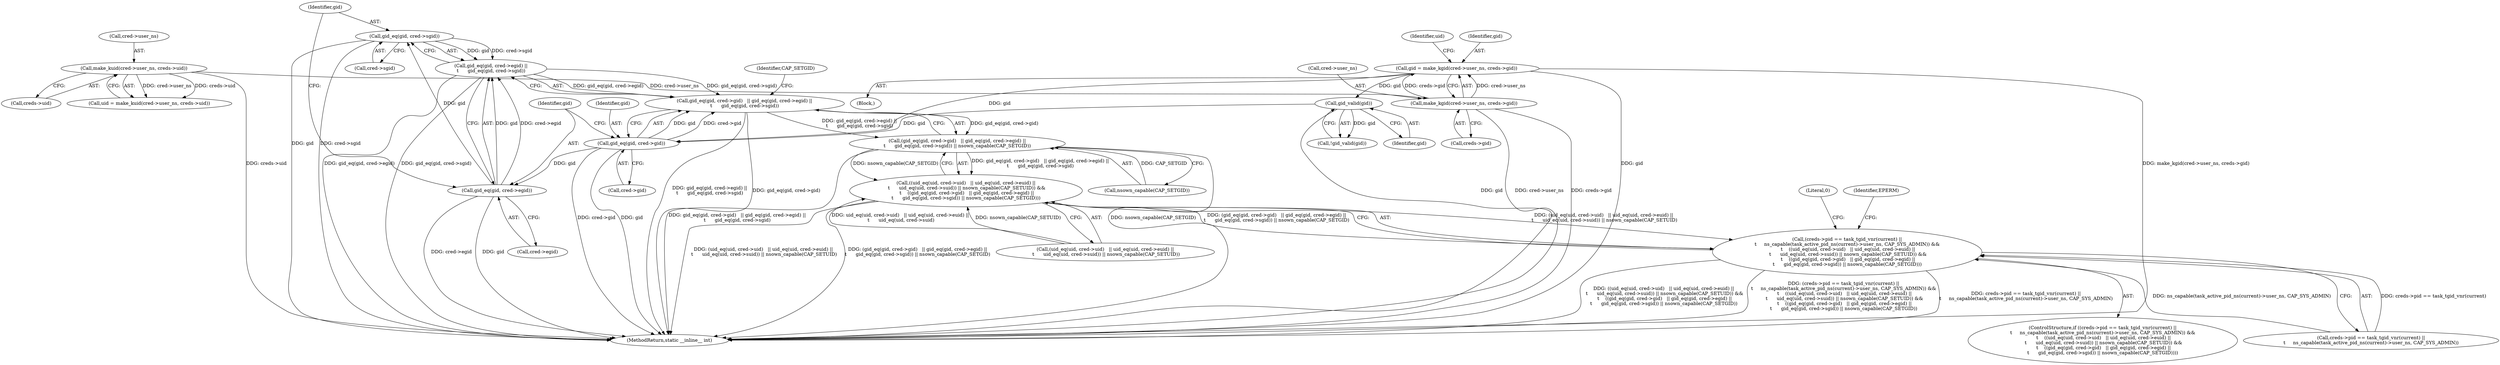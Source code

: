 digraph "0_linux_d661684cf6820331feae71146c35da83d794467e@pointer" {
"1000187" [label="(Call,gid_eq(gid, cred->sgid))"];
"1000182" [label="(Call,gid_eq(gid, cred->egid))"];
"1000176" [label="(Call,gid_eq(gid, cred->gid))"];
"1000133" [label="(Call,gid_valid(gid))"];
"1000118" [label="(Call,gid = make_kgid(cred->user_ns, creds->gid))"];
"1000120" [label="(Call,make_kgid(cred->user_ns, creds->gid))"];
"1000110" [label="(Call,make_kuid(cred->user_ns, creds->uid))"];
"1000181" [label="(Call,gid_eq(gid, cred->egid) ||\n\t      gid_eq(gid, cred->sgid))"];
"1000175" [label="(Call,gid_eq(gid, cred->gid)   || gid_eq(gid, cred->egid) ||\n\t      gid_eq(gid, cred->sgid))"];
"1000174" [label="(Call,(gid_eq(gid, cred->gid)   || gid_eq(gid, cred->egid) ||\n\t      gid_eq(gid, cred->sgid)) || nsown_capable(CAP_SETGID))"];
"1000153" [label="(Call,((uid_eq(uid, cred->uid)   || uid_eq(uid, cred->euid) ||\n \t      uid_eq(uid, cred->suid)) || nsown_capable(CAP_SETUID)) &&\n \t    ((gid_eq(gid, cred->gid)   || gid_eq(gid, cred->egid) ||\n\t      gid_eq(gid, cred->sgid)) || nsown_capable(CAP_SETGID)))"];
"1000139" [label="(Call,(creds->pid == task_tgid_vnr(current) ||\n\t     ns_capable(task_active_pid_ns(current)->user_ns, CAP_SYS_ADMIN)) &&\n \t    ((uid_eq(uid, cred->uid)   || uid_eq(uid, cred->euid) ||\n \t      uid_eq(uid, cred->suid)) || nsown_capable(CAP_SETUID)) &&\n \t    ((gid_eq(gid, cred->gid)   || gid_eq(gid, cred->egid) ||\n\t      gid_eq(gid, cred->sgid)) || nsown_capable(CAP_SETGID)))"];
"1000133" [label="(Call,gid_valid(gid))"];
"1000140" [label="(Call,creds->pid == task_tgid_vnr(current) ||\n\t     ns_capable(task_active_pid_ns(current)->user_ns, CAP_SYS_ADMIN))"];
"1000177" [label="(Identifier,gid)"];
"1000110" [label="(Call,make_kuid(cred->user_ns, creds->uid))"];
"1000154" [label="(Call,(uid_eq(uid, cred->uid)   || uid_eq(uid, cred->euid) ||\n \t      uid_eq(uid, cred->suid)) || nsown_capable(CAP_SETUID))"];
"1000181" [label="(Call,gid_eq(gid, cred->egid) ||\n\t      gid_eq(gid, cred->sgid))"];
"1000102" [label="(Block,)"];
"1000139" [label="(Call,(creds->pid == task_tgid_vnr(current) ||\n\t     ns_capable(task_active_pid_ns(current)->user_ns, CAP_SYS_ADMIN)) &&\n \t    ((uid_eq(uid, cred->uid)   || uid_eq(uid, cred->euid) ||\n \t      uid_eq(uid, cred->suid)) || nsown_capable(CAP_SETUID)) &&\n \t    ((gid_eq(gid, cred->gid)   || gid_eq(gid, cred->egid) ||\n\t      gid_eq(gid, cred->sgid)) || nsown_capable(CAP_SETGID)))"];
"1000187" [label="(Call,gid_eq(gid, cred->sgid))"];
"1000192" [label="(Call,nsown_capable(CAP_SETGID))"];
"1000189" [label="(Call,cred->sgid)"];
"1000138" [label="(ControlStructure,if ((creds->pid == task_tgid_vnr(current) ||\n\t     ns_capable(task_active_pid_ns(current)->user_ns, CAP_SYS_ADMIN)) &&\n \t    ((uid_eq(uid, cred->uid)   || uid_eq(uid, cred->euid) ||\n \t      uid_eq(uid, cred->suid)) || nsown_capable(CAP_SETUID)) &&\n \t    ((gid_eq(gid, cred->gid)   || gid_eq(gid, cred->egid) ||\n\t      gid_eq(gid, cred->sgid)) || nsown_capable(CAP_SETGID))))"];
"1000119" [label="(Identifier,gid)"];
"1000174" [label="(Call,(gid_eq(gid, cred->gid)   || gid_eq(gid, cred->egid) ||\n\t      gid_eq(gid, cred->sgid)) || nsown_capable(CAP_SETGID))"];
"1000121" [label="(Call,cred->user_ns)"];
"1000188" [label="(Identifier,gid)"];
"1000183" [label="(Identifier,gid)"];
"1000114" [label="(Call,creds->uid)"];
"1000153" [label="(Call,((uid_eq(uid, cred->uid)   || uid_eq(uid, cred->euid) ||\n \t      uid_eq(uid, cred->suid)) || nsown_capable(CAP_SETUID)) &&\n \t    ((gid_eq(gid, cred->gid)   || gid_eq(gid, cred->egid) ||\n\t      gid_eq(gid, cred->sgid)) || nsown_capable(CAP_SETGID)))"];
"1000132" [label="(Call,!gid_valid(gid))"];
"1000124" [label="(Call,creds->gid)"];
"1000118" [label="(Call,gid = make_kgid(cred->user_ns, creds->gid))"];
"1000176" [label="(Call,gid_eq(gid, cred->gid))"];
"1000175" [label="(Call,gid_eq(gid, cred->gid)   || gid_eq(gid, cred->egid) ||\n\t      gid_eq(gid, cred->sgid))"];
"1000196" [label="(Literal,0)"];
"1000199" [label="(Identifier,EPERM)"];
"1000182" [label="(Call,gid_eq(gid, cred->egid))"];
"1000131" [label="(Identifier,uid)"];
"1000200" [label="(MethodReturn,static __inline__ int)"];
"1000178" [label="(Call,cred->gid)"];
"1000111" [label="(Call,cred->user_ns)"];
"1000120" [label="(Call,make_kgid(cred->user_ns, creds->gid))"];
"1000108" [label="(Call,uid = make_kuid(cred->user_ns, creds->uid))"];
"1000134" [label="(Identifier,gid)"];
"1000193" [label="(Identifier,CAP_SETGID)"];
"1000184" [label="(Call,cred->egid)"];
"1000187" -> "1000181"  [label="AST: "];
"1000187" -> "1000189"  [label="CFG: "];
"1000188" -> "1000187"  [label="AST: "];
"1000189" -> "1000187"  [label="AST: "];
"1000181" -> "1000187"  [label="CFG: "];
"1000187" -> "1000200"  [label="DDG: gid"];
"1000187" -> "1000200"  [label="DDG: cred->sgid"];
"1000187" -> "1000181"  [label="DDG: gid"];
"1000187" -> "1000181"  [label="DDG: cred->sgid"];
"1000182" -> "1000187"  [label="DDG: gid"];
"1000182" -> "1000181"  [label="AST: "];
"1000182" -> "1000184"  [label="CFG: "];
"1000183" -> "1000182"  [label="AST: "];
"1000184" -> "1000182"  [label="AST: "];
"1000188" -> "1000182"  [label="CFG: "];
"1000181" -> "1000182"  [label="CFG: "];
"1000182" -> "1000200"  [label="DDG: cred->egid"];
"1000182" -> "1000200"  [label="DDG: gid"];
"1000182" -> "1000181"  [label="DDG: gid"];
"1000182" -> "1000181"  [label="DDG: cred->egid"];
"1000176" -> "1000182"  [label="DDG: gid"];
"1000176" -> "1000175"  [label="AST: "];
"1000176" -> "1000178"  [label="CFG: "];
"1000177" -> "1000176"  [label="AST: "];
"1000178" -> "1000176"  [label="AST: "];
"1000183" -> "1000176"  [label="CFG: "];
"1000175" -> "1000176"  [label="CFG: "];
"1000176" -> "1000200"  [label="DDG: cred->gid"];
"1000176" -> "1000200"  [label="DDG: gid"];
"1000176" -> "1000175"  [label="DDG: gid"];
"1000176" -> "1000175"  [label="DDG: cred->gid"];
"1000133" -> "1000176"  [label="DDG: gid"];
"1000118" -> "1000176"  [label="DDG: gid"];
"1000133" -> "1000132"  [label="AST: "];
"1000133" -> "1000134"  [label="CFG: "];
"1000134" -> "1000133"  [label="AST: "];
"1000132" -> "1000133"  [label="CFG: "];
"1000133" -> "1000200"  [label="DDG: gid"];
"1000133" -> "1000132"  [label="DDG: gid"];
"1000118" -> "1000133"  [label="DDG: gid"];
"1000118" -> "1000102"  [label="AST: "];
"1000118" -> "1000120"  [label="CFG: "];
"1000119" -> "1000118"  [label="AST: "];
"1000120" -> "1000118"  [label="AST: "];
"1000131" -> "1000118"  [label="CFG: "];
"1000118" -> "1000200"  [label="DDG: gid"];
"1000118" -> "1000200"  [label="DDG: make_kgid(cred->user_ns, creds->gid)"];
"1000120" -> "1000118"  [label="DDG: cred->user_ns"];
"1000120" -> "1000118"  [label="DDG: creds->gid"];
"1000120" -> "1000124"  [label="CFG: "];
"1000121" -> "1000120"  [label="AST: "];
"1000124" -> "1000120"  [label="AST: "];
"1000120" -> "1000200"  [label="DDG: cred->user_ns"];
"1000120" -> "1000200"  [label="DDG: creds->gid"];
"1000110" -> "1000120"  [label="DDG: cred->user_ns"];
"1000110" -> "1000108"  [label="AST: "];
"1000110" -> "1000114"  [label="CFG: "];
"1000111" -> "1000110"  [label="AST: "];
"1000114" -> "1000110"  [label="AST: "];
"1000108" -> "1000110"  [label="CFG: "];
"1000110" -> "1000200"  [label="DDG: creds->uid"];
"1000110" -> "1000108"  [label="DDG: cred->user_ns"];
"1000110" -> "1000108"  [label="DDG: creds->uid"];
"1000181" -> "1000175"  [label="AST: "];
"1000175" -> "1000181"  [label="CFG: "];
"1000181" -> "1000200"  [label="DDG: gid_eq(gid, cred->egid)"];
"1000181" -> "1000200"  [label="DDG: gid_eq(gid, cred->sgid)"];
"1000181" -> "1000175"  [label="DDG: gid_eq(gid, cred->egid)"];
"1000181" -> "1000175"  [label="DDG: gid_eq(gid, cred->sgid)"];
"1000175" -> "1000174"  [label="AST: "];
"1000193" -> "1000175"  [label="CFG: "];
"1000174" -> "1000175"  [label="CFG: "];
"1000175" -> "1000200"  [label="DDG: gid_eq(gid, cred->egid) ||\n\t      gid_eq(gid, cred->sgid)"];
"1000175" -> "1000200"  [label="DDG: gid_eq(gid, cred->gid)"];
"1000175" -> "1000174"  [label="DDG: gid_eq(gid, cred->gid)"];
"1000175" -> "1000174"  [label="DDG: gid_eq(gid, cred->egid) ||\n\t      gid_eq(gid, cred->sgid)"];
"1000174" -> "1000153"  [label="AST: "];
"1000174" -> "1000192"  [label="CFG: "];
"1000192" -> "1000174"  [label="AST: "];
"1000153" -> "1000174"  [label="CFG: "];
"1000174" -> "1000200"  [label="DDG: nsown_capable(CAP_SETGID)"];
"1000174" -> "1000200"  [label="DDG: gid_eq(gid, cred->gid)   || gid_eq(gid, cred->egid) ||\n\t      gid_eq(gid, cred->sgid)"];
"1000174" -> "1000153"  [label="DDG: gid_eq(gid, cred->gid)   || gid_eq(gid, cred->egid) ||\n\t      gid_eq(gid, cred->sgid)"];
"1000174" -> "1000153"  [label="DDG: nsown_capable(CAP_SETGID)"];
"1000192" -> "1000174"  [label="DDG: CAP_SETGID"];
"1000153" -> "1000139"  [label="AST: "];
"1000153" -> "1000154"  [label="CFG: "];
"1000154" -> "1000153"  [label="AST: "];
"1000139" -> "1000153"  [label="CFG: "];
"1000153" -> "1000200"  [label="DDG: (uid_eq(uid, cred->uid)   || uid_eq(uid, cred->euid) ||\n \t      uid_eq(uid, cred->suid)) || nsown_capable(CAP_SETUID)"];
"1000153" -> "1000200"  [label="DDG: (gid_eq(gid, cred->gid)   || gid_eq(gid, cred->egid) ||\n\t      gid_eq(gid, cred->sgid)) || nsown_capable(CAP_SETGID)"];
"1000153" -> "1000139"  [label="DDG: (uid_eq(uid, cred->uid)   || uid_eq(uid, cred->euid) ||\n \t      uid_eq(uid, cred->suid)) || nsown_capable(CAP_SETUID)"];
"1000153" -> "1000139"  [label="DDG: (gid_eq(gid, cred->gid)   || gid_eq(gid, cred->egid) ||\n\t      gid_eq(gid, cred->sgid)) || nsown_capable(CAP_SETGID)"];
"1000154" -> "1000153"  [label="DDG: uid_eq(uid, cred->uid)   || uid_eq(uid, cred->euid) ||\n \t      uid_eq(uid, cred->suid)"];
"1000154" -> "1000153"  [label="DDG: nsown_capable(CAP_SETUID)"];
"1000139" -> "1000138"  [label="AST: "];
"1000139" -> "1000140"  [label="CFG: "];
"1000140" -> "1000139"  [label="AST: "];
"1000196" -> "1000139"  [label="CFG: "];
"1000199" -> "1000139"  [label="CFG: "];
"1000139" -> "1000200"  [label="DDG: ((uid_eq(uid, cred->uid)   || uid_eq(uid, cred->euid) ||\n \t      uid_eq(uid, cred->suid)) || nsown_capable(CAP_SETUID)) &&\n \t    ((gid_eq(gid, cred->gid)   || gid_eq(gid, cred->egid) ||\n\t      gid_eq(gid, cred->sgid)) || nsown_capable(CAP_SETGID))"];
"1000139" -> "1000200"  [label="DDG: (creds->pid == task_tgid_vnr(current) ||\n\t     ns_capable(task_active_pid_ns(current)->user_ns, CAP_SYS_ADMIN)) &&\n \t    ((uid_eq(uid, cred->uid)   || uid_eq(uid, cred->euid) ||\n \t      uid_eq(uid, cred->suid)) || nsown_capable(CAP_SETUID)) &&\n \t    ((gid_eq(gid, cred->gid)   || gid_eq(gid, cred->egid) ||\n\t      gid_eq(gid, cred->sgid)) || nsown_capable(CAP_SETGID))"];
"1000139" -> "1000200"  [label="DDG: creds->pid == task_tgid_vnr(current) ||\n\t     ns_capable(task_active_pid_ns(current)->user_ns, CAP_SYS_ADMIN)"];
"1000140" -> "1000139"  [label="DDG: creds->pid == task_tgid_vnr(current)"];
"1000140" -> "1000139"  [label="DDG: ns_capable(task_active_pid_ns(current)->user_ns, CAP_SYS_ADMIN)"];
}
